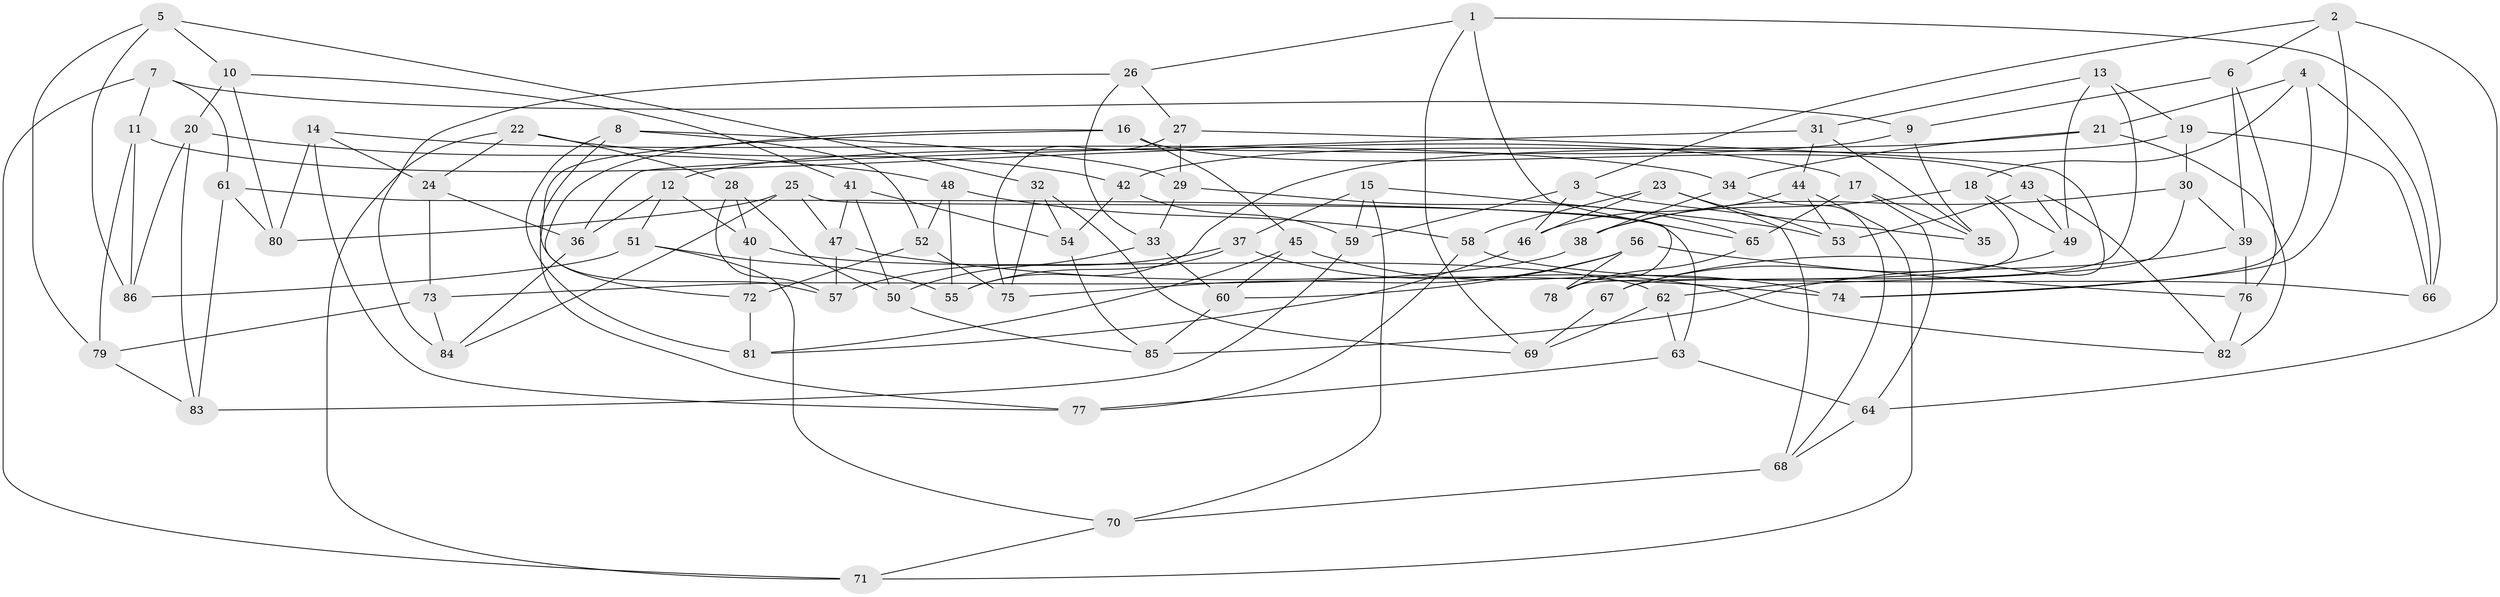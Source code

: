 // coarse degree distribution, {5: 0.023255813953488372, 10: 0.09302325581395349, 7: 0.023255813953488372, 4: 0.4883720930232558, 6: 0.023255813953488372, 3: 0.18604651162790697, 9: 0.046511627906976744, 8: 0.06976744186046512, 11: 0.046511627906976744}
// Generated by graph-tools (version 1.1) at 2025/53/03/04/25 22:53:42]
// undirected, 86 vertices, 172 edges
graph export_dot {
  node [color=gray90,style=filled];
  1;
  2;
  3;
  4;
  5;
  6;
  7;
  8;
  9;
  10;
  11;
  12;
  13;
  14;
  15;
  16;
  17;
  18;
  19;
  20;
  21;
  22;
  23;
  24;
  25;
  26;
  27;
  28;
  29;
  30;
  31;
  32;
  33;
  34;
  35;
  36;
  37;
  38;
  39;
  40;
  41;
  42;
  43;
  44;
  45;
  46;
  47;
  48;
  49;
  50;
  51;
  52;
  53;
  54;
  55;
  56;
  57;
  58;
  59;
  60;
  61;
  62;
  63;
  64;
  65;
  66;
  67;
  68;
  69;
  70;
  71;
  72;
  73;
  74;
  75;
  76;
  77;
  78;
  79;
  80;
  81;
  82;
  83;
  84;
  85;
  86;
  1 -- 26;
  1 -- 66;
  1 -- 65;
  1 -- 69;
  2 -- 6;
  2 -- 74;
  2 -- 64;
  2 -- 3;
  3 -- 35;
  3 -- 59;
  3 -- 46;
  4 -- 21;
  4 -- 74;
  4 -- 66;
  4 -- 18;
  5 -- 10;
  5 -- 32;
  5 -- 79;
  5 -- 86;
  6 -- 9;
  6 -- 76;
  6 -- 39;
  7 -- 9;
  7 -- 61;
  7 -- 71;
  7 -- 11;
  8 -- 81;
  8 -- 57;
  8 -- 29;
  8 -- 52;
  9 -- 12;
  9 -- 35;
  10 -- 20;
  10 -- 80;
  10 -- 41;
  11 -- 86;
  11 -- 17;
  11 -- 79;
  12 -- 36;
  12 -- 51;
  12 -- 40;
  13 -- 19;
  13 -- 31;
  13 -- 49;
  13 -- 67;
  14 -- 34;
  14 -- 77;
  14 -- 24;
  14 -- 80;
  15 -- 59;
  15 -- 70;
  15 -- 37;
  15 -- 53;
  16 -- 72;
  16 -- 43;
  16 -- 45;
  16 -- 77;
  17 -- 64;
  17 -- 35;
  17 -- 65;
  18 -- 38;
  18 -- 49;
  18 -- 78;
  19 -- 30;
  19 -- 66;
  19 -- 42;
  20 -- 86;
  20 -- 83;
  20 -- 48;
  21 -- 82;
  21 -- 34;
  21 -- 55;
  22 -- 28;
  22 -- 24;
  22 -- 71;
  22 -- 42;
  23 -- 53;
  23 -- 46;
  23 -- 58;
  23 -- 68;
  24 -- 73;
  24 -- 36;
  25 -- 78;
  25 -- 47;
  25 -- 84;
  25 -- 80;
  26 -- 33;
  26 -- 84;
  26 -- 27;
  27 -- 67;
  27 -- 29;
  27 -- 75;
  28 -- 50;
  28 -- 57;
  28 -- 40;
  29 -- 33;
  29 -- 65;
  30 -- 62;
  30 -- 39;
  30 -- 38;
  31 -- 35;
  31 -- 44;
  31 -- 36;
  32 -- 75;
  32 -- 54;
  32 -- 69;
  33 -- 50;
  33 -- 60;
  34 -- 38;
  34 -- 68;
  36 -- 84;
  37 -- 57;
  37 -- 82;
  37 -- 55;
  38 -- 73;
  39 -- 76;
  39 -- 85;
  40 -- 72;
  40 -- 62;
  41 -- 47;
  41 -- 50;
  41 -- 54;
  42 -- 54;
  42 -- 59;
  43 -- 49;
  43 -- 82;
  43 -- 53;
  44 -- 71;
  44 -- 46;
  44 -- 53;
  45 -- 60;
  45 -- 81;
  45 -- 74;
  46 -- 81;
  47 -- 57;
  47 -- 74;
  48 -- 55;
  48 -- 58;
  48 -- 52;
  49 -- 67;
  50 -- 85;
  51 -- 86;
  51 -- 55;
  51 -- 70;
  52 -- 75;
  52 -- 72;
  54 -- 85;
  56 -- 60;
  56 -- 78;
  56 -- 76;
  56 -- 75;
  58 -- 66;
  58 -- 77;
  59 -- 83;
  60 -- 85;
  61 -- 83;
  61 -- 80;
  61 -- 63;
  62 -- 63;
  62 -- 69;
  63 -- 77;
  63 -- 64;
  64 -- 68;
  65 -- 78;
  67 -- 69;
  68 -- 70;
  70 -- 71;
  72 -- 81;
  73 -- 84;
  73 -- 79;
  76 -- 82;
  79 -- 83;
}
